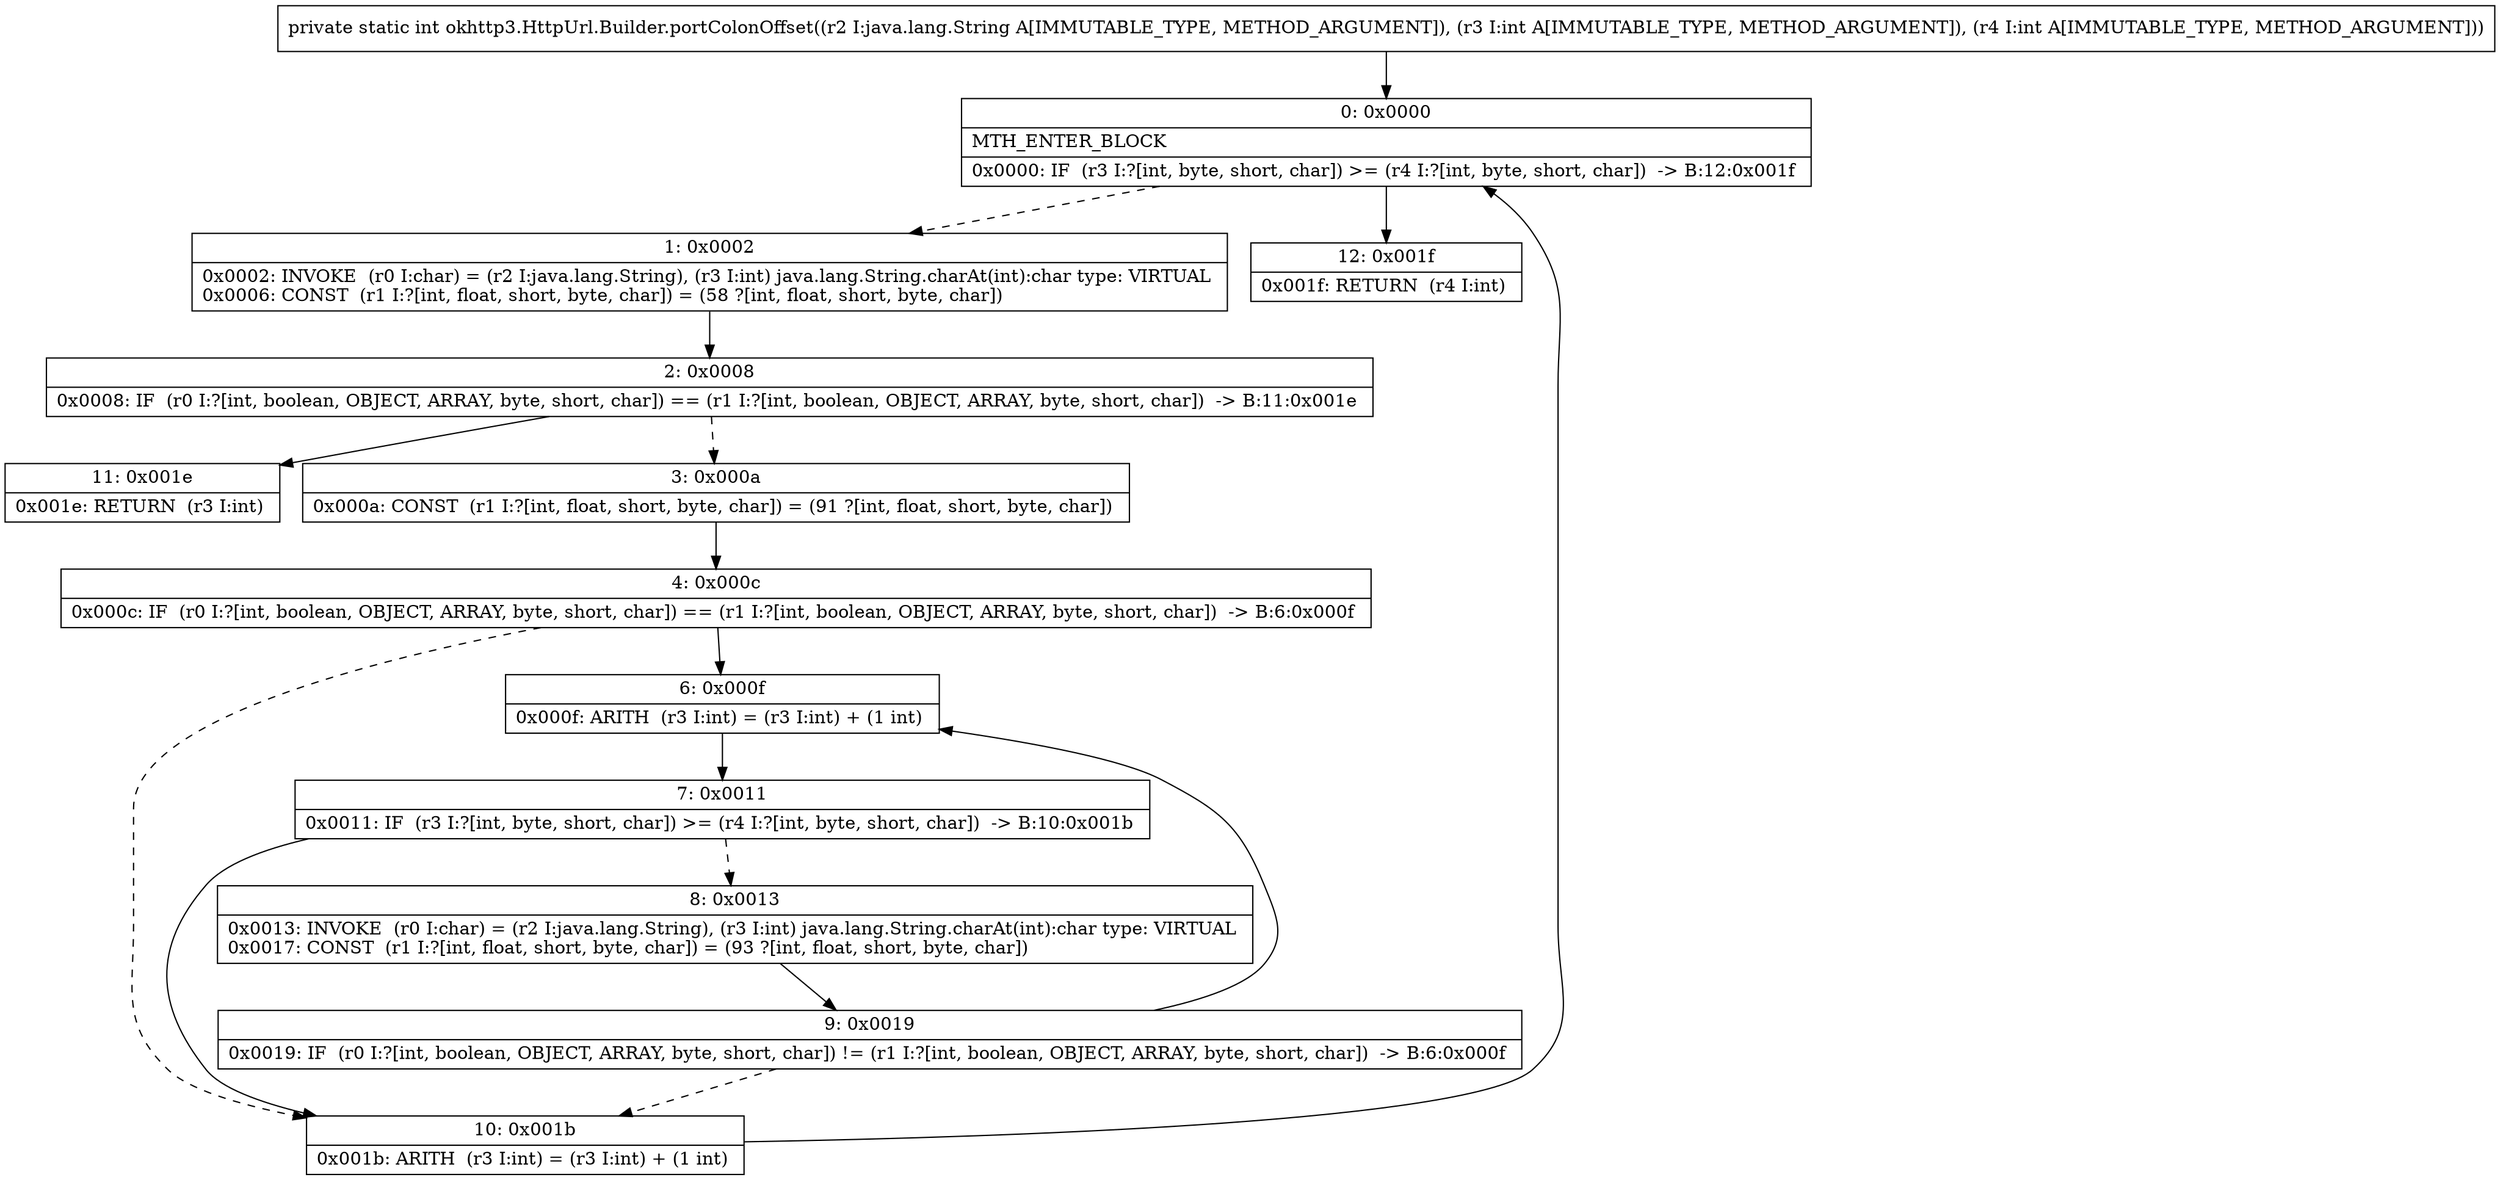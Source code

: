 digraph "CFG forokhttp3.HttpUrl.Builder.portColonOffset(Ljava\/lang\/String;II)I" {
Node_0 [shape=record,label="{0\:\ 0x0000|MTH_ENTER_BLOCK\l|0x0000: IF  (r3 I:?[int, byte, short, char]) \>= (r4 I:?[int, byte, short, char])  \-\> B:12:0x001f \l}"];
Node_1 [shape=record,label="{1\:\ 0x0002|0x0002: INVOKE  (r0 I:char) = (r2 I:java.lang.String), (r3 I:int) java.lang.String.charAt(int):char type: VIRTUAL \l0x0006: CONST  (r1 I:?[int, float, short, byte, char]) = (58 ?[int, float, short, byte, char]) \l}"];
Node_2 [shape=record,label="{2\:\ 0x0008|0x0008: IF  (r0 I:?[int, boolean, OBJECT, ARRAY, byte, short, char]) == (r1 I:?[int, boolean, OBJECT, ARRAY, byte, short, char])  \-\> B:11:0x001e \l}"];
Node_3 [shape=record,label="{3\:\ 0x000a|0x000a: CONST  (r1 I:?[int, float, short, byte, char]) = (91 ?[int, float, short, byte, char]) \l}"];
Node_4 [shape=record,label="{4\:\ 0x000c|0x000c: IF  (r0 I:?[int, boolean, OBJECT, ARRAY, byte, short, char]) == (r1 I:?[int, boolean, OBJECT, ARRAY, byte, short, char])  \-\> B:6:0x000f \l}"];
Node_6 [shape=record,label="{6\:\ 0x000f|0x000f: ARITH  (r3 I:int) = (r3 I:int) + (1 int) \l}"];
Node_7 [shape=record,label="{7\:\ 0x0011|0x0011: IF  (r3 I:?[int, byte, short, char]) \>= (r4 I:?[int, byte, short, char])  \-\> B:10:0x001b \l}"];
Node_8 [shape=record,label="{8\:\ 0x0013|0x0013: INVOKE  (r0 I:char) = (r2 I:java.lang.String), (r3 I:int) java.lang.String.charAt(int):char type: VIRTUAL \l0x0017: CONST  (r1 I:?[int, float, short, byte, char]) = (93 ?[int, float, short, byte, char]) \l}"];
Node_9 [shape=record,label="{9\:\ 0x0019|0x0019: IF  (r0 I:?[int, boolean, OBJECT, ARRAY, byte, short, char]) != (r1 I:?[int, boolean, OBJECT, ARRAY, byte, short, char])  \-\> B:6:0x000f \l}"];
Node_10 [shape=record,label="{10\:\ 0x001b|0x001b: ARITH  (r3 I:int) = (r3 I:int) + (1 int) \l}"];
Node_11 [shape=record,label="{11\:\ 0x001e|0x001e: RETURN  (r3 I:int) \l}"];
Node_12 [shape=record,label="{12\:\ 0x001f|0x001f: RETURN  (r4 I:int) \l}"];
MethodNode[shape=record,label="{private static int okhttp3.HttpUrl.Builder.portColonOffset((r2 I:java.lang.String A[IMMUTABLE_TYPE, METHOD_ARGUMENT]), (r3 I:int A[IMMUTABLE_TYPE, METHOD_ARGUMENT]), (r4 I:int A[IMMUTABLE_TYPE, METHOD_ARGUMENT])) }"];
MethodNode -> Node_0;
Node_0 -> Node_1[style=dashed];
Node_0 -> Node_12;
Node_1 -> Node_2;
Node_2 -> Node_3[style=dashed];
Node_2 -> Node_11;
Node_3 -> Node_4;
Node_4 -> Node_6;
Node_4 -> Node_10[style=dashed];
Node_6 -> Node_7;
Node_7 -> Node_8[style=dashed];
Node_7 -> Node_10;
Node_8 -> Node_9;
Node_9 -> Node_6;
Node_9 -> Node_10[style=dashed];
Node_10 -> Node_0;
}


